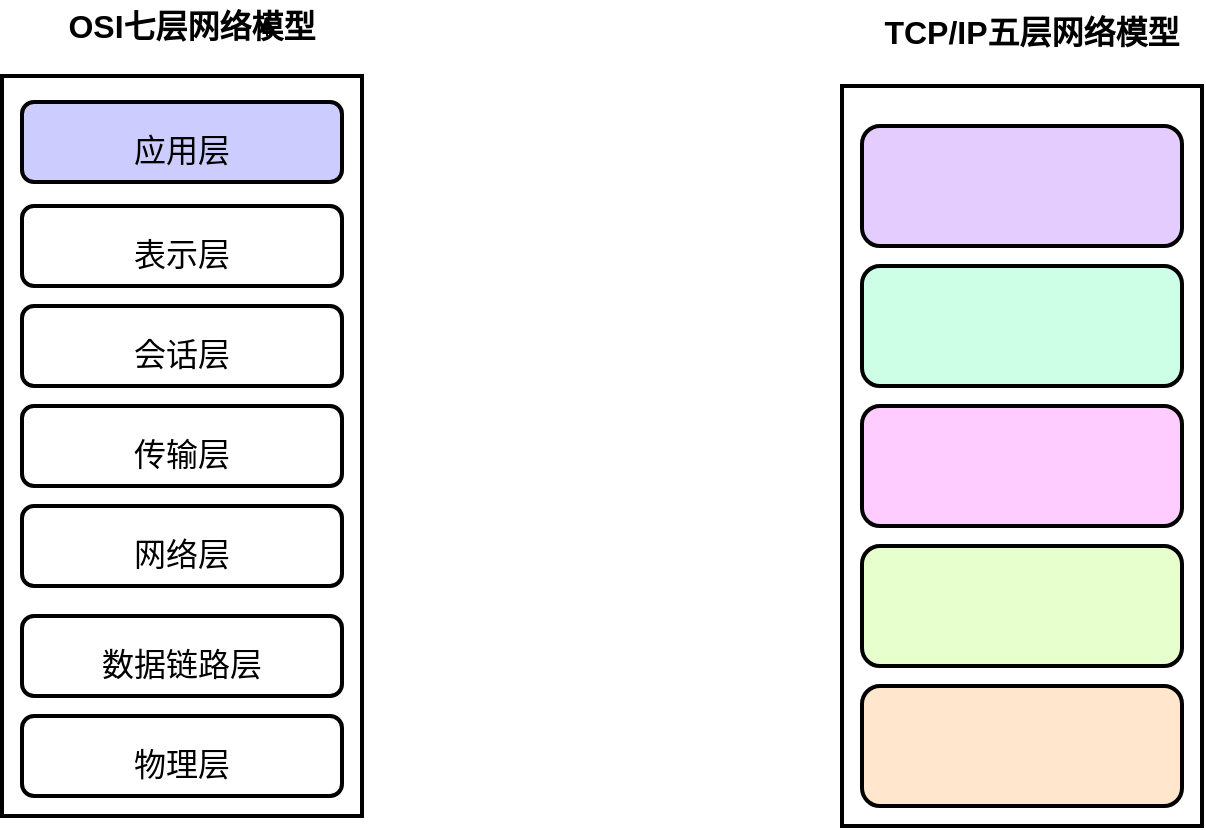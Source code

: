<mxfile version="13.5.5" type="github">
  <diagram id="fyQiEjZqdnbp0dB6i7Sd" name="第 1 页">
    <mxGraphModel dx="1038" dy="547" grid="0" gridSize="10" guides="1" tooltips="1" connect="1" arrows="1" fold="1" page="1" pageScale="1" pageWidth="827" pageHeight="1169" math="0" shadow="0">
      <root>
        <mxCell id="0" />
        <mxCell id="1" parent="0" />
        <mxCell id="GJ8t27TSqkqDki7TxKRD-2" value="" style="rounded=0;whiteSpace=wrap;html=1;strokeWidth=2;" vertex="1" parent="1">
          <mxGeometry x="140" y="100" width="180" height="370" as="geometry" />
        </mxCell>
        <mxCell id="GJ8t27TSqkqDki7TxKRD-4" value="OSI七层网络模型" style="text;html=1;strokeColor=none;fillColor=none;align=center;verticalAlign=middle;whiteSpace=wrap;rounded=0;fontFamily=Helvetica;fontSize=16;fontStyle=1" vertex="1" parent="1">
          <mxGeometry x="160" y="70" width="150" height="10" as="geometry" />
        </mxCell>
        <mxCell id="GJ8t27TSqkqDki7TxKRD-5" style="edgeStyle=orthogonalEdgeStyle;rounded=0;orthogonalLoop=1;jettySize=auto;html=1;exitX=0.75;exitY=1;exitDx=0;exitDy=0;entryX=0.75;entryY=0;entryDx=0;entryDy=0;fontFamily=Helvetica;fontSize=16;" edge="1" parent="1" source="GJ8t27TSqkqDki7TxKRD-4" target="GJ8t27TSqkqDki7TxKRD-4">
          <mxGeometry relative="1" as="geometry" />
        </mxCell>
        <mxCell id="GJ8t27TSqkqDki7TxKRD-7" value="TCP/IP五层网络模型" style="text;html=1;strokeColor=none;fillColor=none;align=center;verticalAlign=middle;whiteSpace=wrap;rounded=0;fontFamily=Helvetica;fontSize=16;fontStyle=1" vertex="1" parent="1">
          <mxGeometry x="570" y="70" width="170" height="15" as="geometry" />
        </mxCell>
        <mxCell id="GJ8t27TSqkqDki7TxKRD-8" value="物理层" style="rounded=1;whiteSpace=wrap;html=1;strokeWidth=2;fontFamily=Helvetica;fontSize=16;spacingBottom=-7;" vertex="1" parent="1">
          <mxGeometry x="150" y="420" width="160" height="40" as="geometry" />
        </mxCell>
        <mxCell id="GJ8t27TSqkqDki7TxKRD-13" value="" style="rounded=0;whiteSpace=wrap;html=1;strokeWidth=2;" vertex="1" parent="1">
          <mxGeometry x="560" y="105" width="180" height="370" as="geometry" />
        </mxCell>
        <mxCell id="GJ8t27TSqkqDki7TxKRD-14" value="" style="rounded=1;whiteSpace=wrap;html=1;strokeWidth=2;fontFamily=Helvetica;fontSize=16;spacingBottom=-7;fillColor=#FFE6CC;" vertex="1" parent="1">
          <mxGeometry x="570" y="405" width="160" height="60" as="geometry" />
        </mxCell>
        <mxCell id="GJ8t27TSqkqDki7TxKRD-15" value="" style="rounded=1;whiteSpace=wrap;html=1;strokeWidth=2;fontFamily=Helvetica;fontSize=16;spacingBottom=-7;fillColor=#E6FFCC;" vertex="1" parent="1">
          <mxGeometry x="570" y="335" width="160" height="60" as="geometry" />
        </mxCell>
        <mxCell id="GJ8t27TSqkqDki7TxKRD-16" value="" style="rounded=1;whiteSpace=wrap;html=1;strokeWidth=2;fontFamily=Helvetica;fontSize=16;spacingBottom=-7;fillColor=#FFCCFF;" vertex="1" parent="1">
          <mxGeometry x="570" y="265" width="160" height="60" as="geometry" />
        </mxCell>
        <mxCell id="GJ8t27TSqkqDki7TxKRD-17" value="" style="rounded=1;whiteSpace=wrap;html=1;strokeWidth=2;fontFamily=Helvetica;fontSize=16;spacingBottom=-7;fillColor=#CCFFE6;" vertex="1" parent="1">
          <mxGeometry x="570" y="195" width="160" height="60" as="geometry" />
        </mxCell>
        <mxCell id="GJ8t27TSqkqDki7TxKRD-18" value="" style="rounded=1;whiteSpace=wrap;html=1;strokeWidth=2;fontFamily=Helvetica;fontSize=16;spacingBottom=-7;fillColor=#E5CCFF;" vertex="1" parent="1">
          <mxGeometry x="570" y="125" width="160" height="60" as="geometry" />
        </mxCell>
        <mxCell id="GJ8t27TSqkqDki7TxKRD-19" value="数据链路层" style="rounded=1;whiteSpace=wrap;html=1;strokeWidth=2;fontFamily=Helvetica;fontSize=16;spacingBottom=-7;" vertex="1" parent="1">
          <mxGeometry x="150" y="370" width="160" height="40" as="geometry" />
        </mxCell>
        <mxCell id="GJ8t27TSqkqDki7TxKRD-20" value="网络层" style="rounded=1;whiteSpace=wrap;html=1;strokeWidth=2;fontFamily=Helvetica;fontSize=16;spacingBottom=-7;" vertex="1" parent="1">
          <mxGeometry x="150" y="315" width="160" height="40" as="geometry" />
        </mxCell>
        <mxCell id="GJ8t27TSqkqDki7TxKRD-21" value="传输层" style="rounded=1;whiteSpace=wrap;html=1;strokeWidth=2;fontFamily=Helvetica;fontSize=16;spacingBottom=-7;" vertex="1" parent="1">
          <mxGeometry x="150" y="265" width="160" height="40" as="geometry" />
        </mxCell>
        <mxCell id="GJ8t27TSqkqDki7TxKRD-22" value="会话层" style="rounded=1;whiteSpace=wrap;html=1;strokeWidth=2;fontFamily=Helvetica;fontSize=16;spacingBottom=-7;" vertex="1" parent="1">
          <mxGeometry x="150" y="215" width="160" height="40" as="geometry" />
        </mxCell>
        <mxCell id="GJ8t27TSqkqDki7TxKRD-23" value="表示层" style="rounded=1;whiteSpace=wrap;html=1;strokeWidth=2;fontFamily=Helvetica;fontSize=16;spacingBottom=-7;" vertex="1" parent="1">
          <mxGeometry x="150" y="165" width="160" height="40" as="geometry" />
        </mxCell>
        <mxCell id="GJ8t27TSqkqDki7TxKRD-24" value="应用层" style="rounded=1;whiteSpace=wrap;html=1;strokeWidth=2;fontFamily=Helvetica;fontSize=16;spacingBottom=-7;fillColor=#CCCCFF;" vertex="1" parent="1">
          <mxGeometry x="150" y="113" width="160" height="40" as="geometry" />
        </mxCell>
      </root>
    </mxGraphModel>
  </diagram>
</mxfile>
